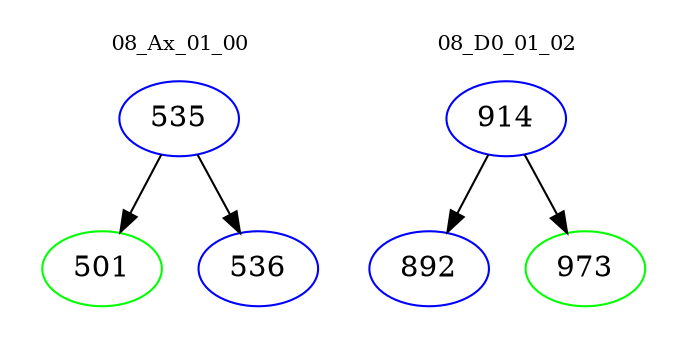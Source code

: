 digraph{
subgraph cluster_0 {
color = white
label = "08_Ax_01_00";
fontsize=10;
T0_535 [label="535", color="blue"]
T0_535 -> T0_501 [color="black"]
T0_501 [label="501", color="green"]
T0_535 -> T0_536 [color="black"]
T0_536 [label="536", color="blue"]
}
subgraph cluster_1 {
color = white
label = "08_D0_01_02";
fontsize=10;
T1_914 [label="914", color="blue"]
T1_914 -> T1_892 [color="black"]
T1_892 [label="892", color="blue"]
T1_914 -> T1_973 [color="black"]
T1_973 [label="973", color="green"]
}
}
